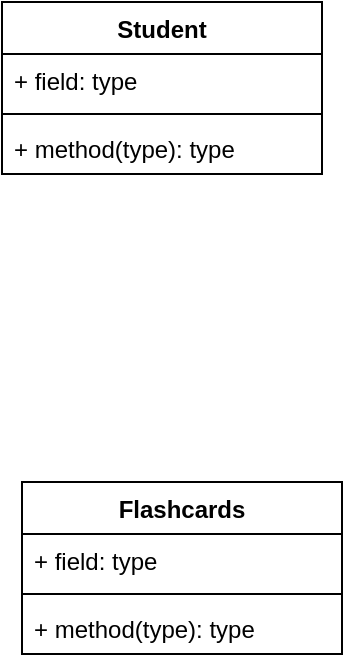 <mxfile version="24.6.5" type="github">
  <diagram name="Page-1" id="asNL-EBBEeD5k-Nzu0Zw">
    <mxGraphModel dx="1034" dy="459" grid="1" gridSize="10" guides="1" tooltips="1" connect="1" arrows="1" fold="1" page="1" pageScale="1" pageWidth="827" pageHeight="1169" math="0" shadow="0">
      <root>
        <mxCell id="0" />
        <mxCell id="1" parent="0" />
        <mxCell id="3LF1SRSGRzl-hspdko9j-1" value="Student&lt;div&gt;&lt;br&gt;&lt;/div&gt;" style="swimlane;fontStyle=1;align=center;verticalAlign=top;childLayout=stackLayout;horizontal=1;startSize=26;horizontalStack=0;resizeParent=1;resizeParentMax=0;resizeLast=0;collapsible=1;marginBottom=0;whiteSpace=wrap;html=1;" vertex="1" parent="1">
          <mxGeometry x="180" y="140" width="160" height="86" as="geometry" />
        </mxCell>
        <mxCell id="3LF1SRSGRzl-hspdko9j-2" value="+ field: type" style="text;strokeColor=none;fillColor=none;align=left;verticalAlign=top;spacingLeft=4;spacingRight=4;overflow=hidden;rotatable=0;points=[[0,0.5],[1,0.5]];portConstraint=eastwest;whiteSpace=wrap;html=1;" vertex="1" parent="3LF1SRSGRzl-hspdko9j-1">
          <mxGeometry y="26" width="160" height="26" as="geometry" />
        </mxCell>
        <mxCell id="3LF1SRSGRzl-hspdko9j-3" value="" style="line;strokeWidth=1;fillColor=none;align=left;verticalAlign=middle;spacingTop=-1;spacingLeft=3;spacingRight=3;rotatable=0;labelPosition=right;points=[];portConstraint=eastwest;strokeColor=inherit;" vertex="1" parent="3LF1SRSGRzl-hspdko9j-1">
          <mxGeometry y="52" width="160" height="8" as="geometry" />
        </mxCell>
        <mxCell id="3LF1SRSGRzl-hspdko9j-4" value="+ method(type): type" style="text;strokeColor=none;fillColor=none;align=left;verticalAlign=top;spacingLeft=4;spacingRight=4;overflow=hidden;rotatable=0;points=[[0,0.5],[1,0.5]];portConstraint=eastwest;whiteSpace=wrap;html=1;" vertex="1" parent="3LF1SRSGRzl-hspdko9j-1">
          <mxGeometry y="60" width="160" height="26" as="geometry" />
        </mxCell>
        <mxCell id="3LF1SRSGRzl-hspdko9j-5" value="Flashcards&lt;div&gt;&lt;br&gt;&lt;/div&gt;" style="swimlane;fontStyle=1;align=center;verticalAlign=top;childLayout=stackLayout;horizontal=1;startSize=26;horizontalStack=0;resizeParent=1;resizeParentMax=0;resizeLast=0;collapsible=1;marginBottom=0;whiteSpace=wrap;html=1;" vertex="1" parent="1">
          <mxGeometry x="190" y="380" width="160" height="86" as="geometry" />
        </mxCell>
        <mxCell id="3LF1SRSGRzl-hspdko9j-6" value="+ field: type" style="text;strokeColor=none;fillColor=none;align=left;verticalAlign=top;spacingLeft=4;spacingRight=4;overflow=hidden;rotatable=0;points=[[0,0.5],[1,0.5]];portConstraint=eastwest;whiteSpace=wrap;html=1;" vertex="1" parent="3LF1SRSGRzl-hspdko9j-5">
          <mxGeometry y="26" width="160" height="26" as="geometry" />
        </mxCell>
        <mxCell id="3LF1SRSGRzl-hspdko9j-7" value="" style="line;strokeWidth=1;fillColor=none;align=left;verticalAlign=middle;spacingTop=-1;spacingLeft=3;spacingRight=3;rotatable=0;labelPosition=right;points=[];portConstraint=eastwest;strokeColor=inherit;" vertex="1" parent="3LF1SRSGRzl-hspdko9j-5">
          <mxGeometry y="52" width="160" height="8" as="geometry" />
        </mxCell>
        <mxCell id="3LF1SRSGRzl-hspdko9j-8" value="+ method(type): type" style="text;strokeColor=none;fillColor=none;align=left;verticalAlign=top;spacingLeft=4;spacingRight=4;overflow=hidden;rotatable=0;points=[[0,0.5],[1,0.5]];portConstraint=eastwest;whiteSpace=wrap;html=1;" vertex="1" parent="3LF1SRSGRzl-hspdko9j-5">
          <mxGeometry y="60" width="160" height="26" as="geometry" />
        </mxCell>
      </root>
    </mxGraphModel>
  </diagram>
</mxfile>
